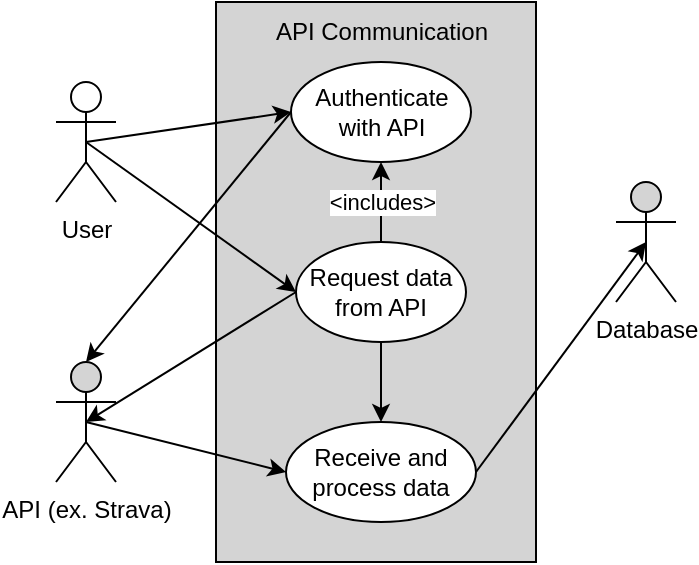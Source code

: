 <mxfile version="20.4.0" type="device"><diagram id="vpx5U2dWWfibBhbU_Da6" name="Page-1"><mxGraphModel dx="730" dy="313" grid="1" gridSize="10" guides="1" tooltips="1" connect="1" arrows="1" fold="1" page="1" pageScale="1" pageWidth="850" pageHeight="1100" math="0" shadow="0"><root><mxCell id="0"/><mxCell id="1" parent="0"/><mxCell id="UpYRPElMB-LEjA9okcqc-4" value="" style="rounded=0;whiteSpace=wrap;html=1;fillColor=#D4D4D4;" vertex="1" parent="1"><mxGeometry x="200" y="80" width="160" height="280" as="geometry"/></mxCell><mxCell id="UpYRPElMB-LEjA9okcqc-1" value="User" style="shape=umlActor;verticalLabelPosition=bottom;verticalAlign=top;html=1;outlineConnect=0;" vertex="1" parent="1"><mxGeometry x="120" y="120" width="30" height="60" as="geometry"/></mxCell><mxCell id="UpYRPElMB-LEjA9okcqc-34" style="rounded=0;orthogonalLoop=1;jettySize=auto;html=1;exitX=0.5;exitY=0.5;exitDx=0;exitDy=0;exitPerimeter=0;entryX=0;entryY=0.5;entryDx=0;entryDy=0;" edge="1" parent="1" source="UpYRPElMB-LEjA9okcqc-6" target="UpYRPElMB-LEjA9okcqc-28"><mxGeometry relative="1" as="geometry"/></mxCell><mxCell id="UpYRPElMB-LEjA9okcqc-6" value="API (ex. Strava)" style="shape=umlActor;verticalLabelPosition=bottom;verticalAlign=top;html=1;outlineConnect=0;fillColor=#D4D4D4;" vertex="1" parent="1"><mxGeometry x="120" y="260" width="30" height="60" as="geometry"/></mxCell><mxCell id="UpYRPElMB-LEjA9okcqc-7" value="Database&lt;br&gt;" style="shape=umlActor;verticalLabelPosition=bottom;verticalAlign=top;html=1;outlineConnect=0;fillColor=#D4D4D4;" vertex="1" parent="1"><mxGeometry x="400" y="170" width="30" height="60" as="geometry"/></mxCell><mxCell id="UpYRPElMB-LEjA9okcqc-25" style="rounded=0;orthogonalLoop=1;jettySize=auto;html=1;exitX=0;exitY=0.5;exitDx=0;exitDy=0;entryX=0.5;entryY=0.5;entryDx=0;entryDy=0;entryPerimeter=0;" edge="1" parent="1" source="UpYRPElMB-LEjA9okcqc-8" target="UpYRPElMB-LEjA9okcqc-6"><mxGeometry relative="1" as="geometry"/></mxCell><mxCell id="UpYRPElMB-LEjA9okcqc-29" style="rounded=0;orthogonalLoop=1;jettySize=auto;html=1;exitX=0.5;exitY=1;exitDx=0;exitDy=0;entryX=0.5;entryY=0;entryDx=0;entryDy=0;" edge="1" parent="1" source="UpYRPElMB-LEjA9okcqc-8" target="UpYRPElMB-LEjA9okcqc-28"><mxGeometry relative="1" as="geometry"/></mxCell><mxCell id="UpYRPElMB-LEjA9okcqc-8" value="Request data from API" style="ellipse;whiteSpace=wrap;html=1;fillColor=#FFFFFF;" vertex="1" parent="1"><mxGeometry x="240" y="200" width="85" height="50" as="geometry"/></mxCell><mxCell id="UpYRPElMB-LEjA9okcqc-22" style="rounded=0;orthogonalLoop=1;jettySize=auto;html=1;exitX=0;exitY=0.5;exitDx=0;exitDy=0;entryX=0.5;entryY=0;entryDx=0;entryDy=0;entryPerimeter=0;" edge="1" parent="1" source="UpYRPElMB-LEjA9okcqc-11" target="UpYRPElMB-LEjA9okcqc-6"><mxGeometry relative="1" as="geometry"/></mxCell><mxCell id="UpYRPElMB-LEjA9okcqc-11" value="Authenticate with API" style="ellipse;whiteSpace=wrap;html=1;fillColor=#FFFFFF;" vertex="1" parent="1"><mxGeometry x="237.5" y="110" width="90" height="50" as="geometry"/></mxCell><mxCell id="UpYRPElMB-LEjA9okcqc-21" style="rounded=0;orthogonalLoop=1;jettySize=auto;html=1;exitX=0.5;exitY=0.5;exitDx=0;exitDy=0;exitPerimeter=0;entryX=0;entryY=0.5;entryDx=0;entryDy=0;" edge="1" parent="1" source="UpYRPElMB-LEjA9okcqc-1" target="UpYRPElMB-LEjA9okcqc-11"><mxGeometry relative="1" as="geometry"/></mxCell><mxCell id="UpYRPElMB-LEjA9okcqc-23" style="rounded=0;orthogonalLoop=1;jettySize=auto;html=1;exitX=0.5;exitY=0.5;exitDx=0;exitDy=0;exitPerimeter=0;entryX=0;entryY=0.5;entryDx=0;entryDy=0;" edge="1" parent="1" source="UpYRPElMB-LEjA9okcqc-1" target="UpYRPElMB-LEjA9okcqc-8"><mxGeometry relative="1" as="geometry"/></mxCell><mxCell id="UpYRPElMB-LEjA9okcqc-31" style="rounded=0;orthogonalLoop=1;jettySize=auto;html=1;exitX=1;exitY=0.5;exitDx=0;exitDy=0;entryX=0.5;entryY=0.5;entryDx=0;entryDy=0;entryPerimeter=0;" edge="1" parent="1" source="UpYRPElMB-LEjA9okcqc-28" target="UpYRPElMB-LEjA9okcqc-7"><mxGeometry relative="1" as="geometry"/></mxCell><mxCell id="UpYRPElMB-LEjA9okcqc-28" value="Receive and process data" style="ellipse;whiteSpace=wrap;html=1;fillColor=#FFFFFF;" vertex="1" parent="1"><mxGeometry x="235" y="290" width="95" height="50" as="geometry"/></mxCell><mxCell id="UpYRPElMB-LEjA9okcqc-38" value="API Communication" style="text;html=1;strokeColor=none;fillColor=none;align=center;verticalAlign=middle;whiteSpace=wrap;rounded=0;" vertex="1" parent="1"><mxGeometry x="222.5" y="80" width="120" height="30" as="geometry"/></mxCell><mxCell id="UpYRPElMB-LEjA9okcqc-46" value="" style="endArrow=classic;html=1;rounded=0;exitX=0.5;exitY=0;exitDx=0;exitDy=0;entryX=0.5;entryY=1;entryDx=0;entryDy=0;" edge="1" parent="1" source="UpYRPElMB-LEjA9okcqc-8" target="UpYRPElMB-LEjA9okcqc-11"><mxGeometry relative="1" as="geometry"><mxPoint x="310" y="190" as="sourcePoint"/><mxPoint x="410" y="190" as="targetPoint"/></mxGeometry></mxCell><mxCell id="UpYRPElMB-LEjA9okcqc-47" value="&amp;lt;includes&amp;gt;" style="edgeLabel;resizable=0;html=1;align=center;verticalAlign=middle;fillColor=#FFFFFF;" connectable="0" vertex="1" parent="UpYRPElMB-LEjA9okcqc-46"><mxGeometry relative="1" as="geometry"/></mxCell></root></mxGraphModel></diagram></mxfile>